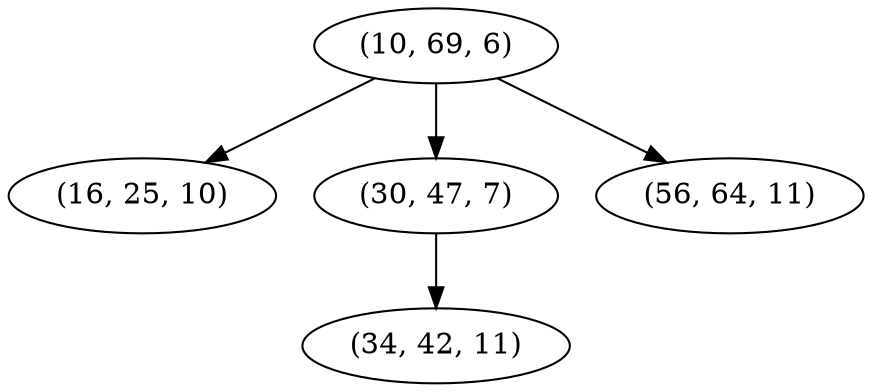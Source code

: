 digraph tree {
    "(10, 69, 6)";
    "(16, 25, 10)";
    "(30, 47, 7)";
    "(34, 42, 11)";
    "(56, 64, 11)";
    "(10, 69, 6)" -> "(16, 25, 10)";
    "(10, 69, 6)" -> "(30, 47, 7)";
    "(10, 69, 6)" -> "(56, 64, 11)";
    "(30, 47, 7)" -> "(34, 42, 11)";
}
